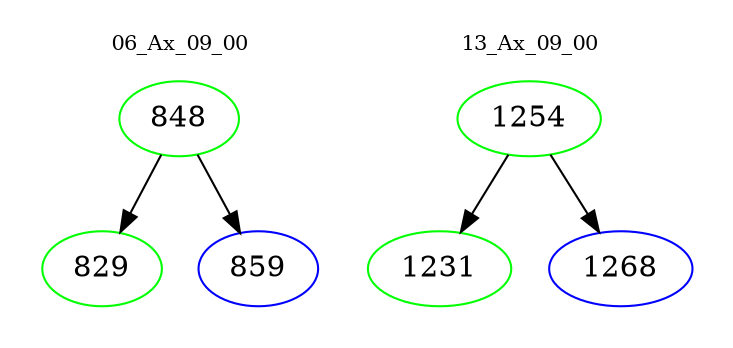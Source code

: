 digraph{
subgraph cluster_0 {
color = white
label = "06_Ax_09_00";
fontsize=10;
T0_848 [label="848", color="green"]
T0_848 -> T0_829 [color="black"]
T0_829 [label="829", color="green"]
T0_848 -> T0_859 [color="black"]
T0_859 [label="859", color="blue"]
}
subgraph cluster_1 {
color = white
label = "13_Ax_09_00";
fontsize=10;
T1_1254 [label="1254", color="green"]
T1_1254 -> T1_1231 [color="black"]
T1_1231 [label="1231", color="green"]
T1_1254 -> T1_1268 [color="black"]
T1_1268 [label="1268", color="blue"]
}
}
